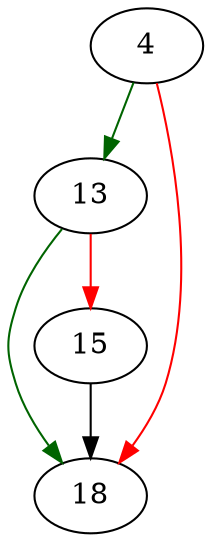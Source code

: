strict digraph "rpl_mbrtowc" {
	// Node definitions.
	4 [entry=true];
	13;
	18;
	15;

	// Edge definitions.
	4 -> 13 [
		color=darkgreen
		cond=true
	];
	4 -> 18 [
		color=red
		cond=false
	];
	13 -> 18 [
		color=darkgreen
		cond=true
	];
	13 -> 15 [
		color=red
		cond=false
	];
	15 -> 18;
}